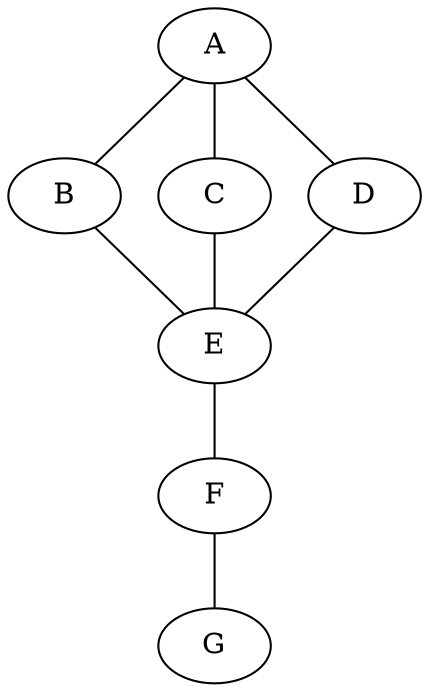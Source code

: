 graph bfs1 {
      A -- B
      A -- C
      A -- D
      B -- E
      C -- E
      D -- E
      E -- F
      F -- G
}